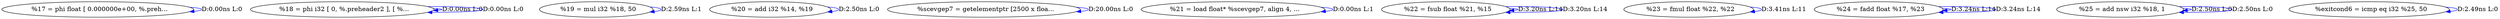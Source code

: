digraph {
Node0x25d7110[label="  %17 = phi float [ 0.000000e+00, %.preh..."];
Node0x25d7110 -> Node0x25d7110[label="D:0.00ns L:0",color=blue];
Node0x25d71f0[label="  %18 = phi i32 [ 0, %.preheader2 ], [ %..."];
Node0x25d71f0 -> Node0x25d71f0[label="D:0.00ns L:0",color=blue];
Node0x25d71f0 -> Node0x25d71f0[label="D:0.00ns L:0",color=blue];
Node0x25d72d0[label="  %19 = mul i32 %18, 50"];
Node0x25d72d0 -> Node0x25d72d0[label="D:2.59ns L:1",color=blue];
Node0x25d73b0[label="  %20 = add i32 %14, %19"];
Node0x25d73b0 -> Node0x25d73b0[label="D:2.50ns L:0",color=blue];
Node0x25d7490[label="  %scevgep7 = getelementptr [2500 x floa..."];
Node0x25d7490 -> Node0x25d7490[label="D:20.00ns L:0",color=blue];
Node0x25d7570[label="  %21 = load float* %scevgep7, align 4, ..."];
Node0x25d7570 -> Node0x25d7570[label="D:0.00ns L:1",color=blue];
Node0x25d7650[label="  %22 = fsub float %21, %15"];
Node0x25d7650 -> Node0x25d7650[label="D:3.20ns L:14",color=blue];
Node0x25d7650 -> Node0x25d7650[label="D:3.20ns L:14",color=blue];
Node0x25d7730[label="  %23 = fmul float %22, %22"];
Node0x25d7730 -> Node0x25d7730[label="D:3.41ns L:11",color=blue];
Node0x25d7810[label="  %24 = fadd float %17, %23"];
Node0x25d7810 -> Node0x25d7810[label="D:3.24ns L:14",color=blue];
Node0x25d7810 -> Node0x25d7810[label="D:3.24ns L:14",color=blue];
Node0x25d78f0[label="  %25 = add nsw i32 %18, 1"];
Node0x25d78f0 -> Node0x25d78f0[label="D:2.50ns L:0",color=blue];
Node0x25d78f0 -> Node0x25d78f0[label="D:2.50ns L:0",color=blue];
Node0x25d79d0[label="  %exitcond6 = icmp eq i32 %25, 50"];
Node0x25d79d0 -> Node0x25d79d0[label="D:2.49ns L:0",color=blue];
}
